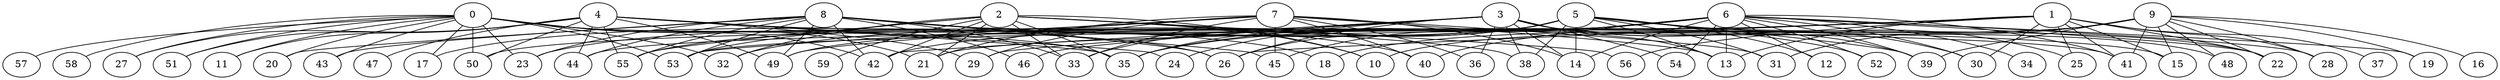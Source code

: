 graph g {0;1;2;3;4;5;6;7;8;9;10;11;12;13;14;15;16;17;18;19;20;21;22;23;24;25;26;27;28;29;30;31;32;33;34;35;36;37;38;39;40;41;42;43;44;45;46;47;48;49;50;51;52;53;54;55;56;57;58;59;0 -- 11;0 -- 17;0 -- 18;0 -- 20;0 -- 21;0 -- 23;0 -- 26;0 -- 27;0 -- 32;0 -- 35;0 -- 42;0 -- 43;0 -- 50;0 -- 51;0 -- 53;0 -- 57;0 -- 58;1 -- 13;1 -- 15;1 -- 21;1 -- 22;1 -- 25;1 -- 26;1 -- 28;1 -- 30;1 -- 37;1 -- 41;1 -- 50;1 -- 56;2 -- 10;2 -- 21;2 -- 32;2 -- 33;2 -- 35;2 -- 38;2 -- 40;2 -- 42;2 -- 53;2 -- 55;2 -- 56;2 -- 59;3 -- 13;3 -- 14;3 -- 26;3 -- 29;3 -- 30;3 -- 35;3 -- 36;3 -- 38;3 -- 39;3 -- 42;3 -- 46;3 -- 48;3 -- 49;3 -- 54;4 -- 11;4 -- 15;4 -- 24;4 -- 27;4 -- 29;4 -- 35;4 -- 44;4 -- 47;4 -- 49;4 -- 50;4 -- 51;4 -- 55;5 -- 12;5 -- 13;5 -- 14;5 -- 17;5 -- 22;5 -- 23;5 -- 25;5 -- 26;5 -- 31;5 -- 33;5 -- 35;5 -- 38;5 -- 39;5 -- 52;5 -- 55;6 -- 12;6 -- 13;6 -- 14;6 -- 19;6 -- 22;6 -- 24;6 -- 28;6 -- 30;6 -- 32;6 -- 34;6 -- 39;6 -- 40;6 -- 41;6 -- 42;6 -- 44;6 -- 45;6 -- 52;6 -- 53;6 -- 54;7 -- 13;7 -- 14;7 -- 21;7 -- 29;7 -- 31;7 -- 33;7 -- 36;7 -- 40;7 -- 45;7 -- 49;7 -- 53;8 -- 10;8 -- 20;8 -- 23;8 -- 26;8 -- 33;8 -- 41;8 -- 42;8 -- 43;8 -- 44;8 -- 45;8 -- 46;8 -- 49;8 -- 53;8 -- 55;9 -- 10;9 -- 15;9 -- 16;9 -- 18;9 -- 19;9 -- 22;9 -- 28;9 -- 31;9 -- 35;9 -- 39;9 -- 41;9 -- 48;}